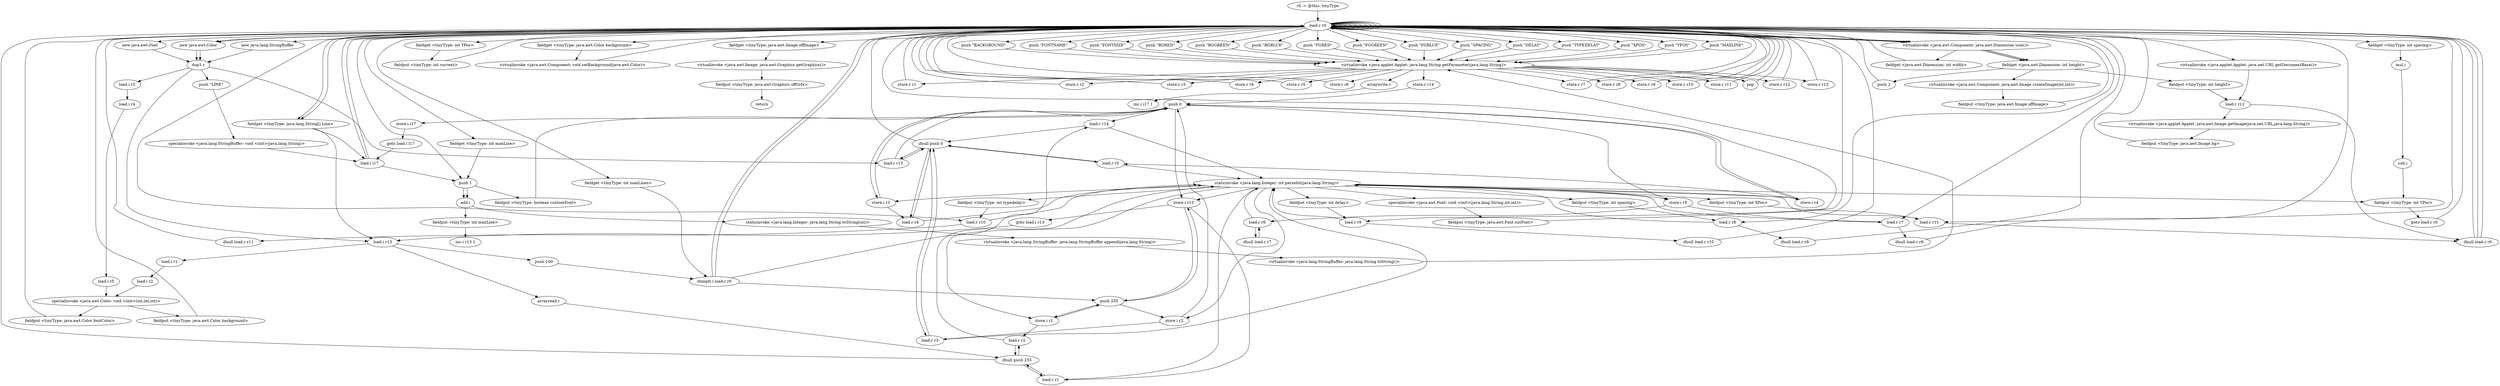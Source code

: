 digraph "" {
    "r0 := @this: tinyType"
    "load.r r0"
    "r0 := @this: tinyType"->"load.r r0";
    "push \"BGRED\""
    "load.r r0"->"push \"BGRED\"";
    "virtualinvoke <java.applet.Applet: java.lang.String getParameter(java.lang.String)>"
    "push \"BGRED\""->"virtualinvoke <java.applet.Applet: java.lang.String getParameter(java.lang.String)>";
    "store.r r1"
    "virtualinvoke <java.applet.Applet: java.lang.String getParameter(java.lang.String)>"->"store.r r1";
    "store.r r1"->"load.r r0";
    "push \"BGGREEN\""
    "load.r r0"->"push \"BGGREEN\"";
    "push \"BGGREEN\""->"virtualinvoke <java.applet.Applet: java.lang.String getParameter(java.lang.String)>";
    "store.r r2"
    "virtualinvoke <java.applet.Applet: java.lang.String getParameter(java.lang.String)>"->"store.r r2";
    "store.r r2"->"load.r r0";
    "push \"BGBLUE\""
    "load.r r0"->"push \"BGBLUE\"";
    "push \"BGBLUE\""->"virtualinvoke <java.applet.Applet: java.lang.String getParameter(java.lang.String)>";
    "store.r r3"
    "virtualinvoke <java.applet.Applet: java.lang.String getParameter(java.lang.String)>"->"store.r r3";
    "store.r r3"->"load.r r0";
    "push \"FGRED\""
    "load.r r0"->"push \"FGRED\"";
    "push \"FGRED\""->"virtualinvoke <java.applet.Applet: java.lang.String getParameter(java.lang.String)>";
    "store.r r4"
    "virtualinvoke <java.applet.Applet: java.lang.String getParameter(java.lang.String)>"->"store.r r4";
    "store.r r4"->"load.r r0";
    "push \"FGGREEN\""
    "load.r r0"->"push \"FGGREEN\"";
    "push \"FGGREEN\""->"virtualinvoke <java.applet.Applet: java.lang.String getParameter(java.lang.String)>";
    "store.r r5"
    "virtualinvoke <java.applet.Applet: java.lang.String getParameter(java.lang.String)>"->"store.r r5";
    "store.r r5"->"load.r r0";
    "push \"FGBLUE\""
    "load.r r0"->"push \"FGBLUE\"";
    "push \"FGBLUE\""->"virtualinvoke <java.applet.Applet: java.lang.String getParameter(java.lang.String)>";
    "store.r r6"
    "virtualinvoke <java.applet.Applet: java.lang.String getParameter(java.lang.String)>"->"store.r r6";
    "store.r r6"->"load.r r0";
    "push \"SPACING\""
    "load.r r0"->"push \"SPACING\"";
    "push \"SPACING\""->"virtualinvoke <java.applet.Applet: java.lang.String getParameter(java.lang.String)>";
    "store.r r7"
    "virtualinvoke <java.applet.Applet: java.lang.String getParameter(java.lang.String)>"->"store.r r7";
    "store.r r7"->"load.r r0";
    "push \"DELAY\""
    "load.r r0"->"push \"DELAY\"";
    "push \"DELAY\""->"virtualinvoke <java.applet.Applet: java.lang.String getParameter(java.lang.String)>";
    "store.r r8"
    "virtualinvoke <java.applet.Applet: java.lang.String getParameter(java.lang.String)>"->"store.r r8";
    "store.r r8"->"load.r r0";
    "push \"TYPEDELAY\""
    "load.r r0"->"push \"TYPEDELAY\"";
    "push \"TYPEDELAY\""->"virtualinvoke <java.applet.Applet: java.lang.String getParameter(java.lang.String)>";
    "store.r r9"
    "virtualinvoke <java.applet.Applet: java.lang.String getParameter(java.lang.String)>"->"store.r r9";
    "store.r r9"->"load.r r0";
    "push \"XPOS\""
    "load.r r0"->"push \"XPOS\"";
    "push \"XPOS\""->"virtualinvoke <java.applet.Applet: java.lang.String getParameter(java.lang.String)>";
    "store.r r10"
    "virtualinvoke <java.applet.Applet: java.lang.String getParameter(java.lang.String)>"->"store.r r10";
    "store.r r10"->"load.r r0";
    "push \"YPOS\""
    "load.r r0"->"push \"YPOS\"";
    "push \"YPOS\""->"virtualinvoke <java.applet.Applet: java.lang.String getParameter(java.lang.String)>";
    "store.r r11"
    "virtualinvoke <java.applet.Applet: java.lang.String getParameter(java.lang.String)>"->"store.r r11";
    "store.r r11"->"load.r r0";
    "push \"MAXLINE\""
    "load.r r0"->"push \"MAXLINE\"";
    "push \"MAXLINE\""->"virtualinvoke <java.applet.Applet: java.lang.String getParameter(java.lang.String)>";
    "pop"
    "virtualinvoke <java.applet.Applet: java.lang.String getParameter(java.lang.String)>"->"pop";
    "pop"->"load.r r0";
    "push \"BACKGROUND\""
    "load.r r0"->"push \"BACKGROUND\"";
    "push \"BACKGROUND\""->"virtualinvoke <java.applet.Applet: java.lang.String getParameter(java.lang.String)>";
    "store.r r12"
    "virtualinvoke <java.applet.Applet: java.lang.String getParameter(java.lang.String)>"->"store.r r12";
    "store.r r12"->"load.r r0";
    "push \"FONTNAME\""
    "load.r r0"->"push \"FONTNAME\"";
    "push \"FONTNAME\""->"virtualinvoke <java.applet.Applet: java.lang.String getParameter(java.lang.String)>";
    "store.r r13"
    "virtualinvoke <java.applet.Applet: java.lang.String getParameter(java.lang.String)>"->"store.r r13";
    "store.r r13"->"load.r r0";
    "push \"FONTSIZE\""
    "load.r r0"->"push \"FONTSIZE\"";
    "push \"FONTSIZE\""->"virtualinvoke <java.applet.Applet: java.lang.String getParameter(java.lang.String)>";
    "store.r r14"
    "virtualinvoke <java.applet.Applet: java.lang.String getParameter(java.lang.String)>"->"store.r r14";
    "push 0"
    "store.r r14"->"push 0";
    "store.i i17"
    "push 0"->"store.i i17";
    "goto load.i i17"
    "store.i i17"->"goto load.i i17";
    "load.i i17"
    "goto load.i i17"->"load.i i17";
    "load.i i17"->"load.r r0";
    "fieldget <tinyType: int maxLines>"
    "load.r r0"->"fieldget <tinyType: int maxLines>";
    "ifcmplt.i load.r r0"
    "fieldget <tinyType: int maxLines>"->"ifcmplt.i load.r r0";
    "load.r r14"
    "ifcmplt.i load.r r0"->"load.r r14";
    "ifnull push 0"
    "load.r r14"->"ifnull push 0";
    "load.r r13"
    "ifnull push 0"->"load.r r13";
    "load.r r13"->"ifnull push 0";
    "ifnull push 0"->"load.r r0";
    "new java.awt.Font"
    "load.r r0"->"new java.awt.Font";
    "dup1.r"
    "new java.awt.Font"->"dup1.r";
    "dup1.r"->"load.r r13";
    "load.r r13"->"push 0";
    "push 0"->"load.r r14";
    "staticinvoke <java.lang.Integer: int parseInt(java.lang.String)>"
    "load.r r14"->"staticinvoke <java.lang.Integer: int parseInt(java.lang.String)>";
    "specialinvoke <java.awt.Font: void <init>(java.lang.String,int,int)>"
    "staticinvoke <java.lang.Integer: int parseInt(java.lang.String)>"->"specialinvoke <java.awt.Font: void <init>(java.lang.String,int,int)>";
    "fieldput <tinyType: java.awt.Font outFont>"
    "specialinvoke <java.awt.Font: void <init>(java.lang.String,int,int)>"->"fieldput <tinyType: java.awt.Font outFont>";
    "fieldput <tinyType: java.awt.Font outFont>"->"load.r r0";
    "push 1"
    "load.r r0"->"push 1";
    "fieldput <tinyType: boolean customFont>"
    "push 1"->"fieldput <tinyType: boolean customFont>";
    "fieldput <tinyType: boolean customFont>"->"push 0";
    "store.i r13"
    "push 0"->"store.i r13";
    "goto load.i r13"
    "store.i r13"->"goto load.i r13";
    "load.i r13"
    "goto load.i r13"->"load.i r13";
    "push 100"
    "load.i r13"->"push 100";
    "push 100"->"ifcmplt.i load.r r0";
    "push 255"
    "ifcmplt.i load.r r0"->"push 255";
    "push 255"->"store.i r13";
    "load.r r1"
    "store.i r13"->"load.r r1";
    "ifnull push 255"
    "load.r r1"->"ifnull push 255";
    "ifnull push 255"->"load.r r1";
    "load.r r1"->"staticinvoke <java.lang.Integer: int parseInt(java.lang.String)>";
    "staticinvoke <java.lang.Integer: int parseInt(java.lang.String)>"->"store.i r13";
    "store.i r13"->"push 255";
    "store.i r1"
    "push 255"->"store.i r1";
    "load.r r2"
    "store.i r1"->"load.r r2";
    "load.r r2"->"ifnull push 255";
    "ifnull push 255"->"load.r r2";
    "load.r r2"->"staticinvoke <java.lang.Integer: int parseInt(java.lang.String)>";
    "staticinvoke <java.lang.Integer: int parseInt(java.lang.String)>"->"store.i r1";
    "store.i r1"->"push 255";
    "store.i r2"
    "push 255"->"store.i r2";
    "load.r r3"
    "store.i r2"->"load.r r3";
    "load.r r3"->"ifnull push 0";
    "ifnull push 0"->"load.r r3";
    "load.r r3"->"staticinvoke <java.lang.Integer: int parseInt(java.lang.String)>";
    "staticinvoke <java.lang.Integer: int parseInt(java.lang.String)>"->"store.i r2";
    "store.i r2"->"push 0";
    "store.i r3"
    "push 0"->"store.i r3";
    "load.r r4"
    "store.i r3"->"load.r r4";
    "load.r r4"->"ifnull push 0";
    "ifnull push 0"->"load.r r4";
    "load.r r4"->"staticinvoke <java.lang.Integer: int parseInt(java.lang.String)>";
    "staticinvoke <java.lang.Integer: int parseInt(java.lang.String)>"->"store.i r3";
    "store.i r3"->"push 0";
    "store.i r4"
    "push 0"->"store.i r4";
    "load.r r5"
    "store.i r4"->"load.r r5";
    "load.r r5"->"ifnull push 0";
    "ifnull push 0"->"load.r r5";
    "load.r r5"->"staticinvoke <java.lang.Integer: int parseInt(java.lang.String)>";
    "staticinvoke <java.lang.Integer: int parseInt(java.lang.String)>"->"store.i r4";
    "store.i r4"->"push 0";
    "store.i r5"
    "push 0"->"store.i r5";
    "load.r r6"
    "store.i r5"->"load.r r6";
    "ifnull load.r r7"
    "load.r r6"->"ifnull load.r r7";
    "ifnull load.r r7"->"load.r r6";
    "load.r r6"->"staticinvoke <java.lang.Integer: int parseInt(java.lang.String)>";
    "staticinvoke <java.lang.Integer: int parseInt(java.lang.String)>"->"store.i r5";
    "load.r r7"
    "store.i r5"->"load.r r7";
    "ifnull load.r r8"
    "load.r r7"->"ifnull load.r r8";
    "ifnull load.r r8"->"load.r r0";
    "load.r r0"->"load.r r7";
    "load.r r7"->"staticinvoke <java.lang.Integer: int parseInt(java.lang.String)>";
    "fieldput <tinyType: int spacing>"
    "staticinvoke <java.lang.Integer: int parseInt(java.lang.String)>"->"fieldput <tinyType: int spacing>";
    "load.r r8"
    "fieldput <tinyType: int spacing>"->"load.r r8";
    "ifnull load.r r9"
    "load.r r8"->"ifnull load.r r9";
    "ifnull load.r r9"->"load.r r0";
    "load.r r0"->"load.r r8";
    "load.r r8"->"staticinvoke <java.lang.Integer: int parseInt(java.lang.String)>";
    "fieldput <tinyType: int delay>"
    "staticinvoke <java.lang.Integer: int parseInt(java.lang.String)>"->"fieldput <tinyType: int delay>";
    "load.r r9"
    "fieldput <tinyType: int delay>"->"load.r r9";
    "ifnull load.r r10"
    "load.r r9"->"ifnull load.r r10";
    "ifnull load.r r10"->"load.r r0";
    "load.r r0"->"load.r r9";
    "load.r r9"->"staticinvoke <java.lang.Integer: int parseInt(java.lang.String)>";
    "fieldput <tinyType: int typedelay>"
    "staticinvoke <java.lang.Integer: int parseInt(java.lang.String)>"->"fieldput <tinyType: int typedelay>";
    "load.r r10"
    "fieldput <tinyType: int typedelay>"->"load.r r10";
    "ifnull load.r r11"
    "load.r r10"->"ifnull load.r r11";
    "ifnull load.r r11"->"load.r r0";
    "load.r r0"->"load.r r10";
    "load.r r10"->"staticinvoke <java.lang.Integer: int parseInt(java.lang.String)>";
    "fieldput <tinyType: int XPos>"
    "staticinvoke <java.lang.Integer: int parseInt(java.lang.String)>"->"fieldput <tinyType: int XPos>";
    "load.r r11"
    "fieldput <tinyType: int XPos>"->"load.r r11";
    "ifnull load.r r0"
    "load.r r11"->"ifnull load.r r0";
    "ifnull load.r r0"->"load.r r0";
    "load.r r0"->"load.r r11";
    "load.r r11"->"staticinvoke <java.lang.Integer: int parseInt(java.lang.String)>";
    "fieldput <tinyType: int YPos>"
    "staticinvoke <java.lang.Integer: int parseInt(java.lang.String)>"->"fieldput <tinyType: int YPos>";
    "goto load.r r0"
    "fieldput <tinyType: int YPos>"->"goto load.r r0";
    "goto load.r r0"->"load.r r0";
    "load.r r0"->"load.r r0";
    "virtualinvoke <java.awt.Component: java.awt.Dimension size()>"
    "load.r r0"->"virtualinvoke <java.awt.Component: java.awt.Dimension size()>";
    "fieldget <java.awt.Dimension: int height>"
    "virtualinvoke <java.awt.Component: java.awt.Dimension size()>"->"fieldget <java.awt.Dimension: int height>";
    "fieldput <tinyType: int height>"
    "fieldget <java.awt.Dimension: int height>"->"fieldput <tinyType: int height>";
    "load.r r12"
    "fieldput <tinyType: int height>"->"load.r r12";
    "load.r r12"->"ifnull load.r r0";
    "ifnull load.r r0"->"load.r r0";
    "load.r r0"->"load.r r0";
    "load.r r0"->"load.r r0";
    "virtualinvoke <java.applet.Applet: java.net.URL getDocumentBase()>"
    "load.r r0"->"virtualinvoke <java.applet.Applet: java.net.URL getDocumentBase()>";
    "virtualinvoke <java.applet.Applet: java.net.URL getDocumentBase()>"->"load.r r12";
    "virtualinvoke <java.applet.Applet: java.awt.Image getImage(java.net.URL,java.lang.String)>"
    "load.r r12"->"virtualinvoke <java.applet.Applet: java.awt.Image getImage(java.net.URL,java.lang.String)>";
    "fieldput <tinyType: java.awt.Image bg>"
    "virtualinvoke <java.applet.Applet: java.awt.Image getImage(java.net.URL,java.lang.String)>"->"fieldput <tinyType: java.awt.Image bg>";
    "fieldput <tinyType: java.awt.Image bg>"->"load.r r0";
    "load.r r0"->"load.r r0";
    "fieldget <tinyType: int YPos>"
    "load.r r0"->"fieldget <tinyType: int YPos>";
    "fieldput <tinyType: int current>"
    "fieldget <tinyType: int YPos>"->"fieldput <tinyType: int current>";
    "fieldput <tinyType: int current>"->"load.r r0";
    "new java.awt.Color"
    "load.r r0"->"new java.awt.Color";
    "new java.awt.Color"->"dup1.r";
    "load.i r3"
    "dup1.r"->"load.i r3";
    "load.i r4"
    "load.i r3"->"load.i r4";
    "load.i r5"
    "load.i r4"->"load.i r5";
    "specialinvoke <java.awt.Color: void <init>(int,int,int)>"
    "load.i r5"->"specialinvoke <java.awt.Color: void <init>(int,int,int)>";
    "fieldput <tinyType: java.awt.Color fontColor>"
    "specialinvoke <java.awt.Color: void <init>(int,int,int)>"->"fieldput <tinyType: java.awt.Color fontColor>";
    "fieldput <tinyType: java.awt.Color fontColor>"->"load.r r0";
    "load.r r0"->"new java.awt.Color";
    "new java.awt.Color"->"dup1.r";
    "dup1.r"->"load.i r13";
    "load.i r1"
    "load.i r13"->"load.i r1";
    "load.i r2"
    "load.i r1"->"load.i r2";
    "load.i r2"->"specialinvoke <java.awt.Color: void <init>(int,int,int)>";
    "fieldput <tinyType: java.awt.Color background>"
    "specialinvoke <java.awt.Color: void <init>(int,int,int)>"->"fieldput <tinyType: java.awt.Color background>";
    "fieldput <tinyType: java.awt.Color background>"->"load.r r0";
    "load.r r0"->"load.r r0";
    "fieldget <tinyType: java.awt.Color background>"
    "load.r r0"->"fieldget <tinyType: java.awt.Color background>";
    "virtualinvoke <java.awt.Component: void setBackground(java.awt.Color)>"
    "fieldget <tinyType: java.awt.Color background>"->"virtualinvoke <java.awt.Component: void setBackground(java.awt.Color)>";
    "virtualinvoke <java.awt.Component: void setBackground(java.awt.Color)>"->"load.r r0";
    "load.r r0"->"load.r r0";
    "load.r r0"->"load.r r0";
    "load.r r0"->"virtualinvoke <java.awt.Component: java.awt.Dimension size()>";
    "fieldget <java.awt.Dimension: int width>"
    "virtualinvoke <java.awt.Component: java.awt.Dimension size()>"->"fieldget <java.awt.Dimension: int width>";
    "fieldget <java.awt.Dimension: int width>"->"load.r r0";
    "load.r r0"->"virtualinvoke <java.awt.Component: java.awt.Dimension size()>";
    "virtualinvoke <java.awt.Component: java.awt.Dimension size()>"->"fieldget <java.awt.Dimension: int height>";
    "virtualinvoke <java.awt.Component: java.awt.Image createImage(int,int)>"
    "fieldget <java.awt.Dimension: int height>"->"virtualinvoke <java.awt.Component: java.awt.Image createImage(int,int)>";
    "fieldput <tinyType: java.awt.Image offImage>"
    "virtualinvoke <java.awt.Component: java.awt.Image createImage(int,int)>"->"fieldput <tinyType: java.awt.Image offImage>";
    "fieldput <tinyType: java.awt.Image offImage>"->"load.r r0";
    "load.r r0"->"load.r r0";
    "fieldget <tinyType: java.awt.Image offImage>"
    "load.r r0"->"fieldget <tinyType: java.awt.Image offImage>";
    "virtualinvoke <java.awt.Image: java.awt.Graphics getGraphics()>"
    "fieldget <tinyType: java.awt.Image offImage>"->"virtualinvoke <java.awt.Image: java.awt.Graphics getGraphics()>";
    "fieldput <tinyType: java.awt.Graphics offGrfx>"
    "virtualinvoke <java.awt.Image: java.awt.Graphics getGraphics()>"->"fieldput <tinyType: java.awt.Graphics offGrfx>";
    "return"
    "fieldput <tinyType: java.awt.Graphics offGrfx>"->"return";
    "ifnull load.r r0"->"load.r r0";
    "load.r r0"->"load.r r0";
    "load.r r0"->"virtualinvoke <java.awt.Component: java.awt.Dimension size()>";
    "virtualinvoke <java.awt.Component: java.awt.Dimension size()>"->"fieldget <java.awt.Dimension: int height>";
    "push 2"
    "fieldget <java.awt.Dimension: int height>"->"push 2";
    "push 2"->"load.r r0";
    "fieldget <tinyType: int spacing>"
    "load.r r0"->"fieldget <tinyType: int spacing>";
    "mul.i"
    "fieldget <tinyType: int spacing>"->"mul.i";
    "sub.i"
    "mul.i"->"sub.i";
    "sub.i"->"fieldput <tinyType: int YPos>";
    "ifcmplt.i load.r r0"->"load.r r0";
    "fieldget <tinyType: java.lang.String[] Line>"
    "load.r r0"->"fieldget <tinyType: java.lang.String[] Line>";
    "fieldget <tinyType: java.lang.String[] Line>"->"load.i r13";
    "arrayread.r"
    "load.i r13"->"arrayread.r";
    "arrayread.r"->"ifnull push 255";
    "ifnull push 255"->"load.r r0";
    "load.r r0"->"load.r r0";
    "fieldget <tinyType: int maxLine>"
    "load.r r0"->"fieldget <tinyType: int maxLine>";
    "fieldget <tinyType: int maxLine>"->"push 1";
    "add.i"
    "push 1"->"add.i";
    "fieldput <tinyType: int maxLine>"
    "add.i"->"fieldput <tinyType: int maxLine>";
    "inc.i r13 1"
    "fieldput <tinyType: int maxLine>"->"inc.i r13 1";
    "ifcmplt.i load.r r0"->"load.r r0";
    "load.r r0"->"fieldget <tinyType: java.lang.String[] Line>";
    "fieldget <tinyType: java.lang.String[] Line>"->"load.i i17";
    "load.i i17"->"load.r r0";
    "new java.lang.StringBuffer"
    "load.r r0"->"new java.lang.StringBuffer";
    "new java.lang.StringBuffer"->"dup1.r";
    "push \"LINE\""
    "dup1.r"->"push \"LINE\"";
    "specialinvoke <java.lang.StringBuffer: void <init>(java.lang.String)>"
    "push \"LINE\""->"specialinvoke <java.lang.StringBuffer: void <init>(java.lang.String)>";
    "specialinvoke <java.lang.StringBuffer: void <init>(java.lang.String)>"->"load.i i17";
    "load.i i17"->"push 1";
    "push 1"->"add.i";
    "staticinvoke <java.lang.Integer: java.lang.String toString(int)>"
    "add.i"->"staticinvoke <java.lang.Integer: java.lang.String toString(int)>";
    "virtualinvoke <java.lang.StringBuffer: java.lang.StringBuffer append(java.lang.String)>"
    "staticinvoke <java.lang.Integer: java.lang.String toString(int)>"->"virtualinvoke <java.lang.StringBuffer: java.lang.StringBuffer append(java.lang.String)>";
    "virtualinvoke <java.lang.StringBuffer: java.lang.String toString()>"
    "virtualinvoke <java.lang.StringBuffer: java.lang.StringBuffer append(java.lang.String)>"->"virtualinvoke <java.lang.StringBuffer: java.lang.String toString()>";
    "virtualinvoke <java.lang.StringBuffer: java.lang.String toString()>"->"virtualinvoke <java.applet.Applet: java.lang.String getParameter(java.lang.String)>";
    "arraywrite.r"
    "virtualinvoke <java.applet.Applet: java.lang.String getParameter(java.lang.String)>"->"arraywrite.r";
    "inc.i i17 1"
    "arraywrite.r"->"inc.i i17 1";
}
